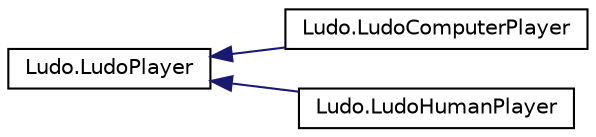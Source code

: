digraph "Graphical Class Hierarchy"
{
  edge [fontname="Helvetica",fontsize="10",labelfontname="Helvetica",labelfontsize="10"];
  node [fontname="Helvetica",fontsize="10",shape=record];
  rankdir="LR";
  Node1 [label="Ludo.LudoPlayer",height=0.2,width=0.4,color="black", fillcolor="white", style="filled",URL="$class_ludo_1_1_ludo_player.html",tooltip="Creates a ludo player and stores there name for both human and AI player upon further implementation..."];
  Node1 -> Node2 [dir="back",color="midnightblue",fontsize="10",style="solid",fontname="Helvetica"];
  Node2 [label="Ludo.LudoComputerPlayer",height=0.2,width=0.4,color="black", fillcolor="white", style="filled",URL="$class_ludo_1_1_ludo_computer_player.html",tooltip="Creates a ludo computer player and contains logic for when it makes its move, as well as storing the ..."];
  Node1 -> Node3 [dir="back",color="midnightblue",fontsize="10",style="solid",fontname="Helvetica"];
  Node3 [label="Ludo.LudoHumanPlayer",height=0.2,width=0.4,color="black", fillcolor="white", style="filled",URL="$class_ludo_1_1_ludo_human_player.html",tooltip="Creates a ludo human player. "];
}
